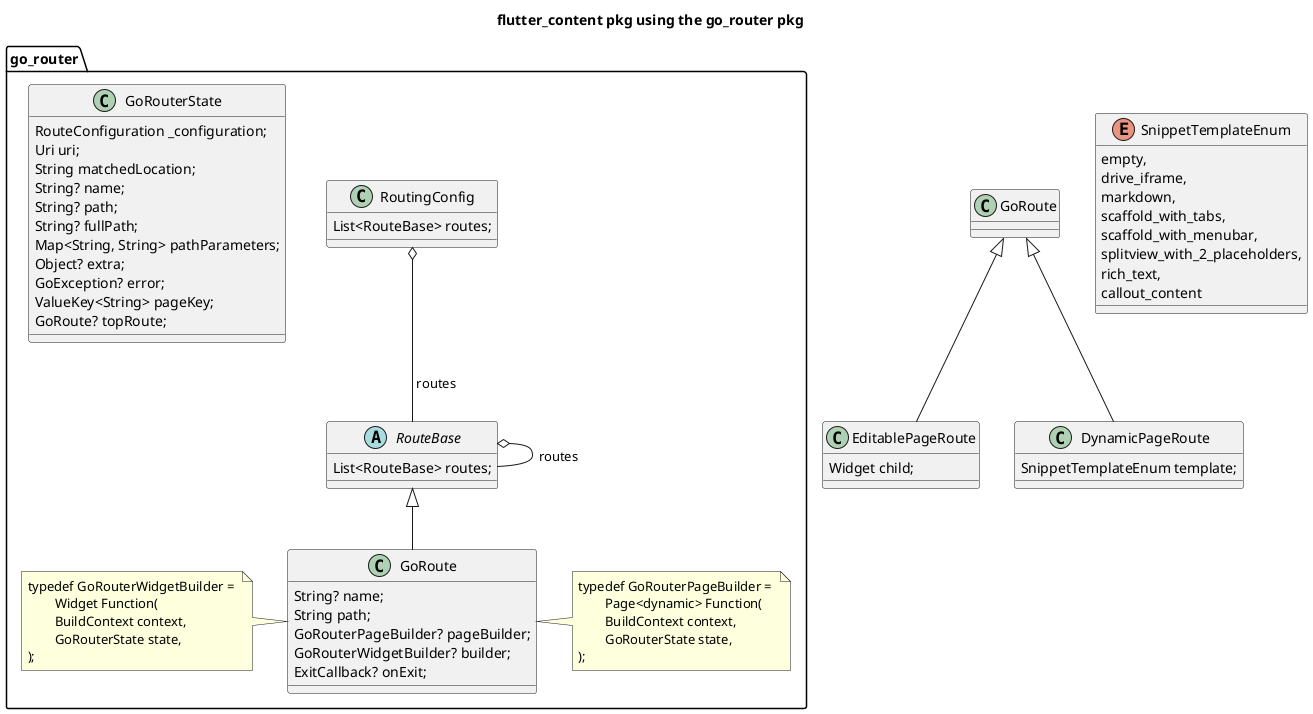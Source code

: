 @startuml
'https://plantuml.com/class-diagram

title flutter_content pkg using the go_router pkg

package go_router {
abstract class RouteBase{
    List<RouteBase> routes;
}

class RoutingConfig {
    List<RouteBase> routes;
}

class GoRoute extends RouteBase {
     String? name;
     String path;
     GoRouterPageBuilder? pageBuilder;
     GoRouterWidgetBuilder? builder;
     ExitCallback? onExit;
}

class GoRouterState {
    RouteConfiguration _configuration;
    Uri uri;
    String matchedLocation;
    String? name;
    String? path;
    String? fullPath;
    Map<String, String> pathParameters;
    Object? extra;
    GoException? error;
    ValueKey<String> pageKey;
    GoRoute? topRoute;
}

note right of GoRoute : typedef GoRouterPageBuilder = \n\tPage<dynamic> Function(\n\tBuildContext context,\n\tGoRouterState state,\n);
note left of GoRoute : typedef GoRouterWidgetBuilder = \n\tWidget Function(\n\tBuildContext context,\n\tGoRouterState state,\n);

RoutingConfig o-- RouteBase: " routes"
RouteBase o-- RouteBase: routes

}

class EditablePageRoute extends GoRoute {
    Widget child;
}

class DynamicPageRoute extends GoRoute {
    SnippetTemplateEnum template;
}

enum SnippetTemplateEnum {
  empty,
  drive_iframe,
  markdown,
  scaffold_with_tabs,
  scaffold_with_menubar,
  splitview_with_2_placeholders,
  rich_text,
  callout_content
  }

@enduml